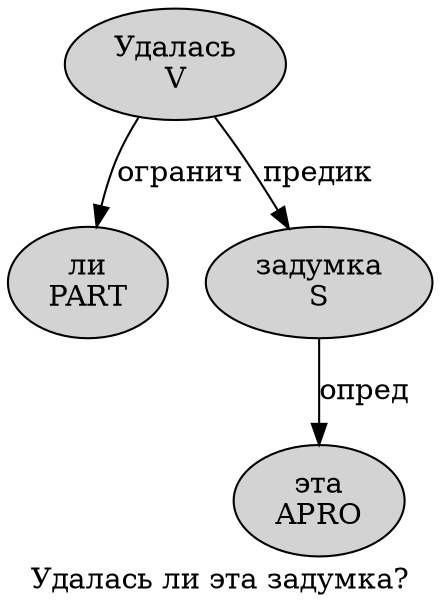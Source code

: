 digraph SENTENCE_4492 {
	graph [label="Удалась ли эта задумка?"]
	node [style=filled]
		0 [label="Удалась
V" color="" fillcolor=lightgray penwidth=1 shape=ellipse]
		1 [label="ли
PART" color="" fillcolor=lightgray penwidth=1 shape=ellipse]
		2 [label="эта
APRO" color="" fillcolor=lightgray penwidth=1 shape=ellipse]
		3 [label="задумка
S" color="" fillcolor=lightgray penwidth=1 shape=ellipse]
			3 -> 2 [label="опред"]
			0 -> 1 [label="огранич"]
			0 -> 3 [label="предик"]
}